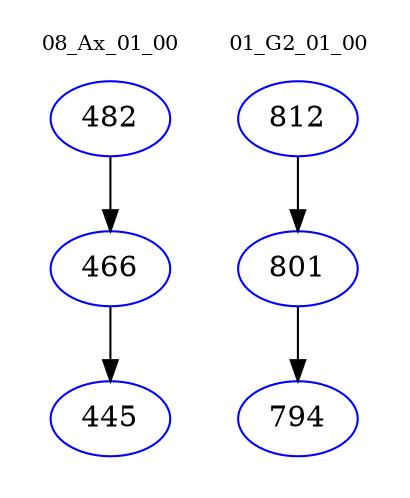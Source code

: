 digraph{
subgraph cluster_0 {
color = white
label = "08_Ax_01_00";
fontsize=10;
T0_482 [label="482", color="blue"]
T0_482 -> T0_466 [color="black"]
T0_466 [label="466", color="blue"]
T0_466 -> T0_445 [color="black"]
T0_445 [label="445", color="blue"]
}
subgraph cluster_1 {
color = white
label = "01_G2_01_00";
fontsize=10;
T1_812 [label="812", color="blue"]
T1_812 -> T1_801 [color="black"]
T1_801 [label="801", color="blue"]
T1_801 -> T1_794 [color="black"]
T1_794 [label="794", color="blue"]
}
}
